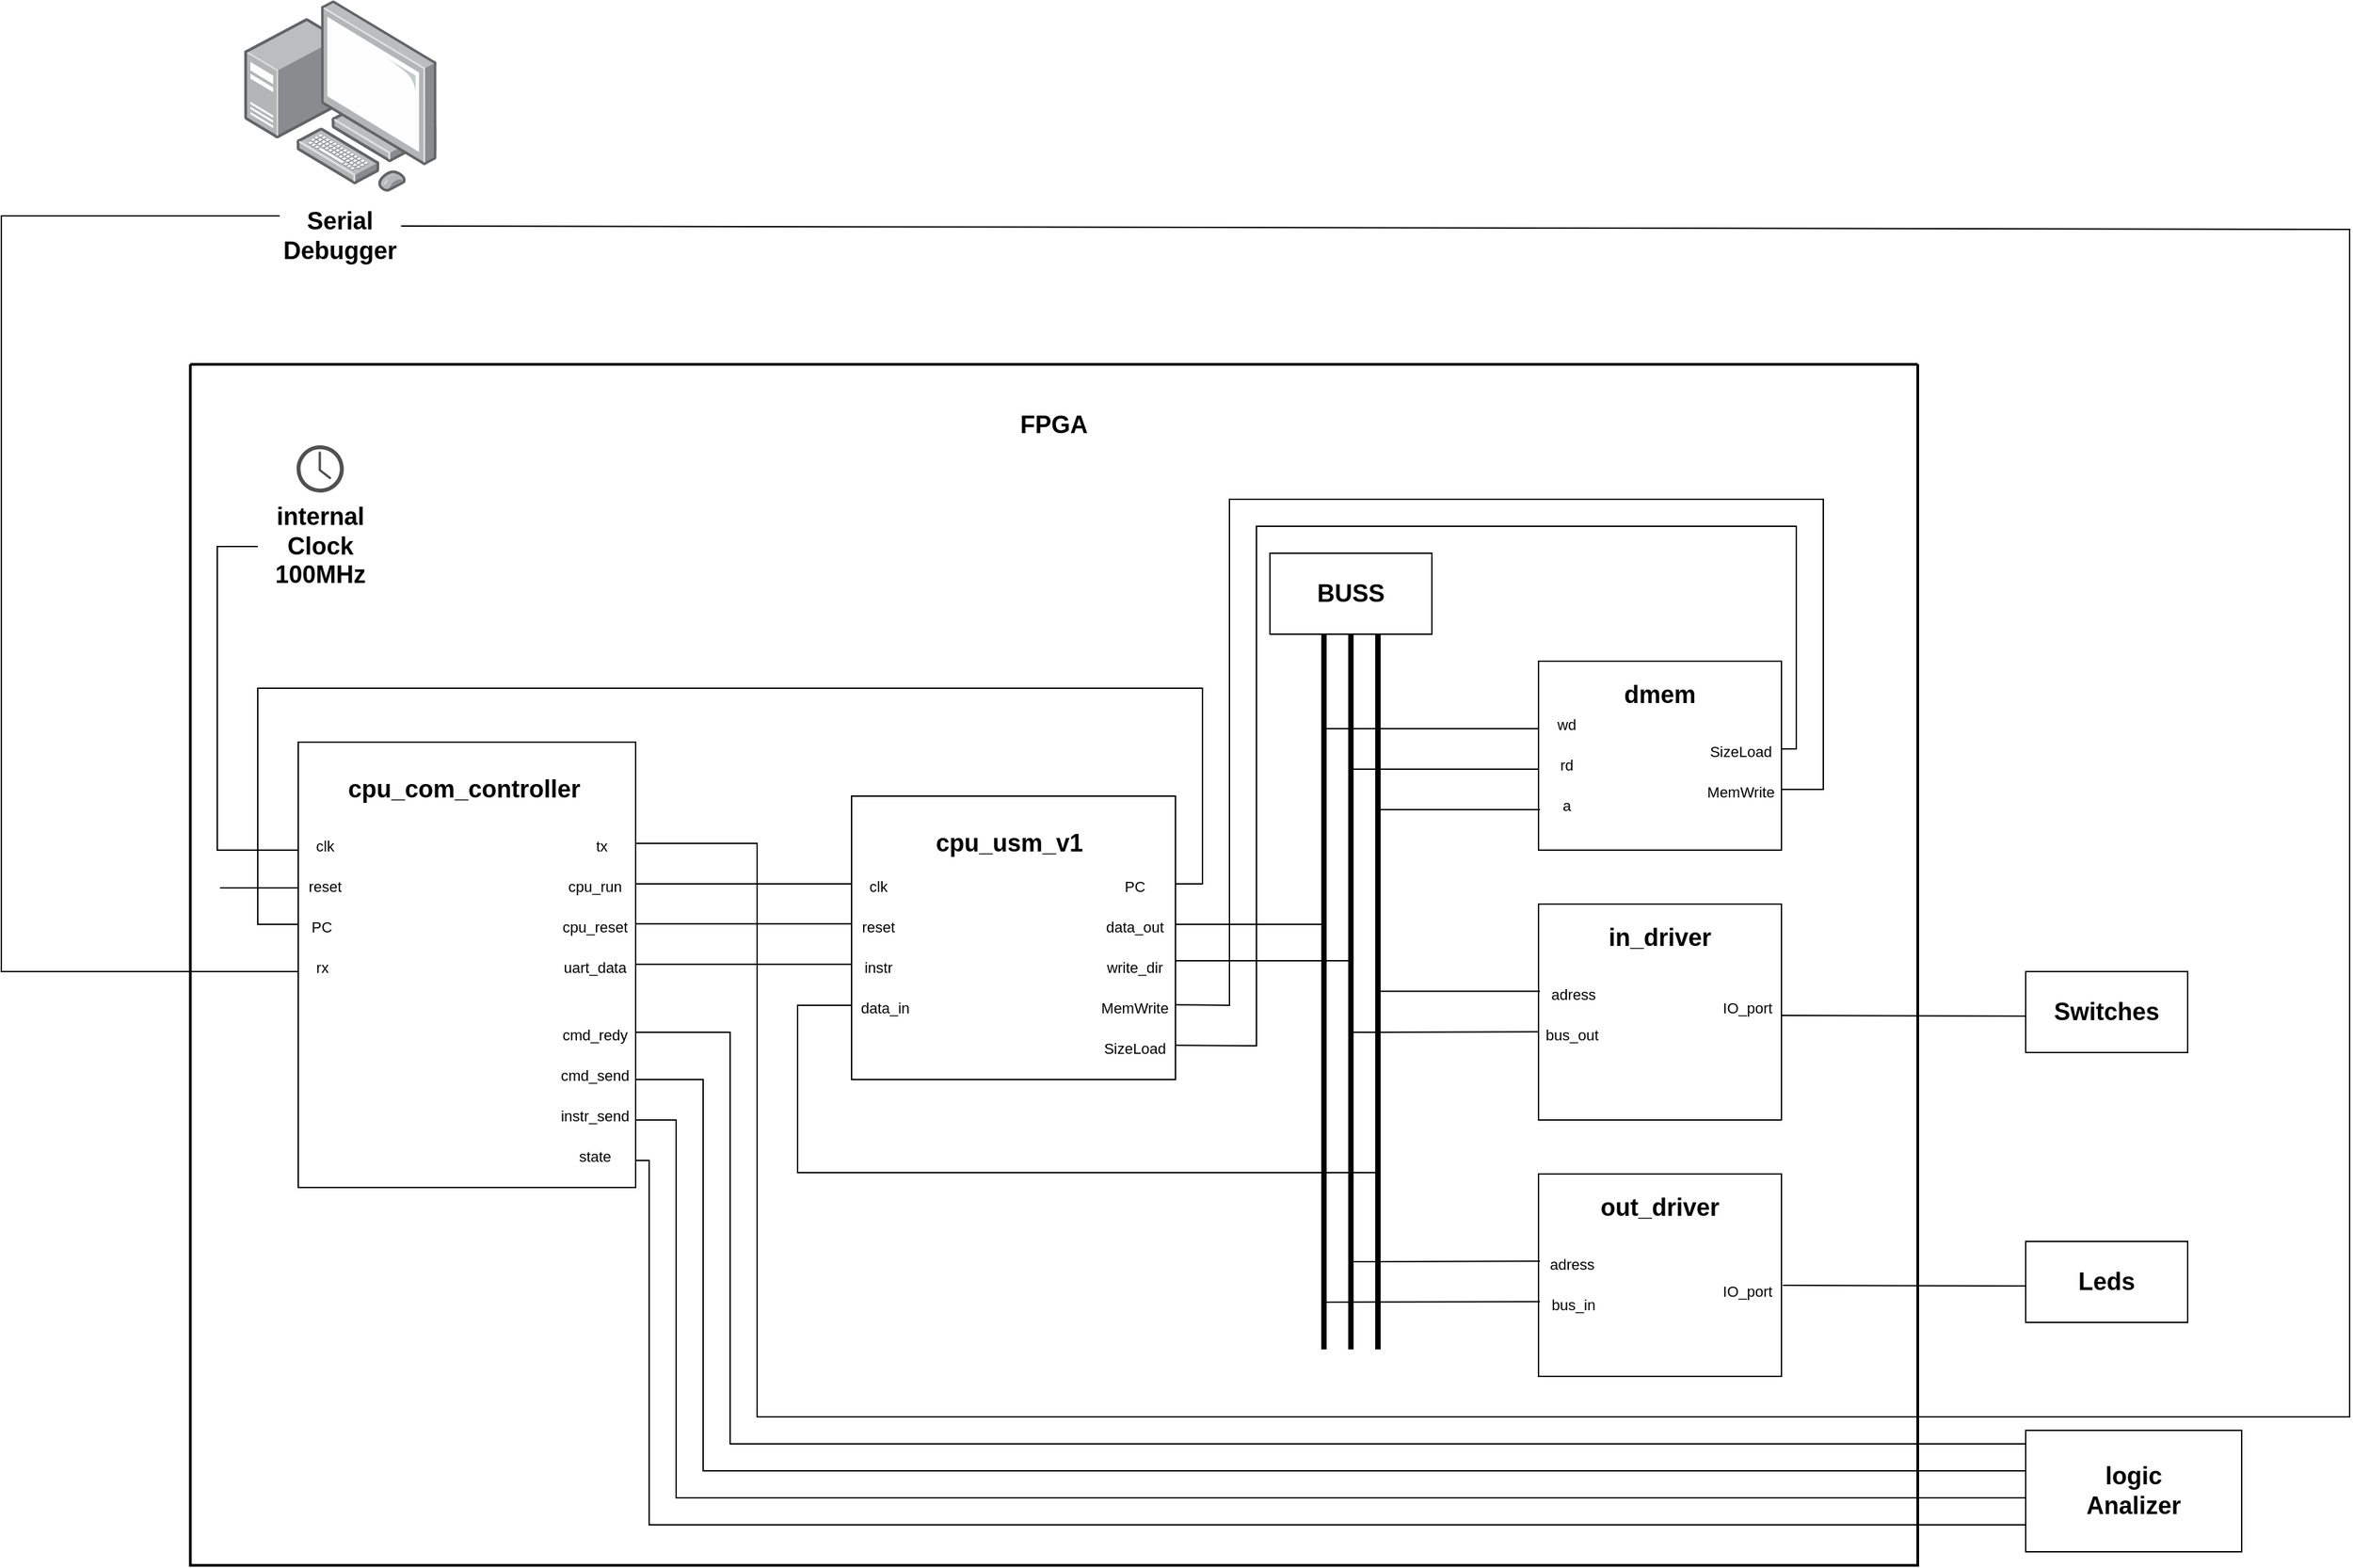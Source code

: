 <mxfile version="16.5.1" type="device"><diagram id="M6NOZf6yJCD9r_OivIEN" name="Página-1"><mxGraphModel dx="4638" dy="2642" grid="0" gridSize="10" guides="1" tooltips="1" connect="1" arrows="1" fold="1" page="0" pageScale="1" pageWidth="827" pageHeight="1169" math="0" shadow="0"><root><mxCell id="0"/><mxCell id="1" parent="0"/><mxCell id="RWvutjg_EybLrKOTfhPq-1" value="" style="rounded=0;whiteSpace=wrap;html=1;" parent="1" vertex="1"><mxGeometry x="-1590" y="-520" width="240" height="210" as="geometry"/></mxCell><mxCell id="RWvutjg_EybLrKOTfhPq-3" value="&lt;font style=&quot;font-size: 18px&quot;&gt;&lt;b&gt;cpu_usm_v1&lt;/b&gt;&lt;/font&gt;" style="text;html=1;strokeColor=none;fillColor=none;align=center;verticalAlign=middle;whiteSpace=wrap;rounded=0;" parent="1" vertex="1"><mxGeometry x="-1518" y="-500" width="90" height="30" as="geometry"/></mxCell><mxCell id="RWvutjg_EybLrKOTfhPq-4" value="&lt;font style=&quot;font-size: 11px&quot;&gt;PC&lt;/font&gt;" style="text;html=1;strokeColor=none;fillColor=none;align=center;verticalAlign=middle;whiteSpace=wrap;rounded=0;fontSize=18;" parent="1" vertex="1"><mxGeometry x="-1410" y="-470" width="60" height="30" as="geometry"/></mxCell><mxCell id="RWvutjg_EybLrKOTfhPq-5" value="&lt;font style=&quot;font-size: 11px&quot;&gt;data_out&lt;/font&gt;" style="text;html=1;strokeColor=none;fillColor=none;align=center;verticalAlign=middle;whiteSpace=wrap;rounded=0;fontSize=18;" parent="1" vertex="1"><mxGeometry x="-1410" y="-440" width="60" height="30" as="geometry"/></mxCell><mxCell id="RWvutjg_EybLrKOTfhPq-6" value="&lt;font style=&quot;font-size: 11px&quot;&gt;clk&lt;/font&gt;" style="text;html=1;strokeColor=none;fillColor=none;align=center;verticalAlign=middle;whiteSpace=wrap;rounded=0;fontSize=18;" parent="1" vertex="1"><mxGeometry x="-1600" y="-470" width="60" height="30" as="geometry"/></mxCell><mxCell id="RWvutjg_EybLrKOTfhPq-7" value="&lt;font style=&quot;font-size: 11px&quot;&gt;reset&lt;/font&gt;" style="text;html=1;strokeColor=none;fillColor=none;align=center;verticalAlign=middle;whiteSpace=wrap;rounded=0;fontSize=18;" parent="1" vertex="1"><mxGeometry x="-1600" y="-440" width="60" height="30" as="geometry"/></mxCell><mxCell id="RWvutjg_EybLrKOTfhPq-8" value="&lt;span style=&quot;font-size: 11px&quot;&gt;instr&lt;/span&gt;" style="text;html=1;strokeColor=none;fillColor=none;align=center;verticalAlign=middle;whiteSpace=wrap;rounded=0;fontSize=18;" parent="1" vertex="1"><mxGeometry x="-1600" y="-410" width="60" height="30" as="geometry"/></mxCell><mxCell id="RWvutjg_EybLrKOTfhPq-9" value="&lt;font style=&quot;font-size: 11px&quot;&gt;data_in&lt;/font&gt;" style="text;html=1;strokeColor=none;fillColor=none;align=center;verticalAlign=middle;whiteSpace=wrap;rounded=0;fontSize=18;" parent="1" vertex="1"><mxGeometry x="-1590" y="-380" width="50" height="30" as="geometry"/></mxCell><mxCell id="RWvutjg_EybLrKOTfhPq-10" value="&lt;font style=&quot;font-size: 11px&quot;&gt;write_dir&lt;/font&gt;" style="text;html=1;strokeColor=none;fillColor=none;align=center;verticalAlign=middle;whiteSpace=wrap;rounded=0;fontSize=18;" parent="1" vertex="1"><mxGeometry x="-1410" y="-410" width="60" height="30" as="geometry"/></mxCell><mxCell id="RWvutjg_EybLrKOTfhPq-11" value="&lt;span style=&quot;font-size: 11px&quot;&gt;MemWrite&lt;/span&gt;" style="text;html=1;strokeColor=none;fillColor=none;align=center;verticalAlign=middle;whiteSpace=wrap;rounded=0;fontSize=18;" parent="1" vertex="1"><mxGeometry x="-1410" y="-380" width="60" height="30" as="geometry"/></mxCell><mxCell id="RWvutjg_EybLrKOTfhPq-12" value="&lt;span style=&quot;font-size: 11px&quot;&gt;SizeLoad&lt;/span&gt;" style="text;html=1;strokeColor=none;fillColor=none;align=center;verticalAlign=middle;whiteSpace=wrap;rounded=0;fontSize=18;" parent="1" vertex="1"><mxGeometry x="-1410" y="-350" width="60" height="30" as="geometry"/></mxCell><mxCell id="RWvutjg_EybLrKOTfhPq-13" value="" style="rounded=0;whiteSpace=wrap;html=1;" parent="1" vertex="1"><mxGeometry x="-2000" y="-560" width="250" height="330" as="geometry"/></mxCell><mxCell id="RWvutjg_EybLrKOTfhPq-14" value="&lt;font style=&quot;font-size: 18px&quot;&gt;&lt;b&gt;cpu_com_controller&lt;/b&gt;&lt;/font&gt;" style="text;html=1;strokeColor=none;fillColor=none;align=center;verticalAlign=middle;whiteSpace=wrap;rounded=0;" parent="1" vertex="1"><mxGeometry x="-1976" y="-540" width="198" height="30" as="geometry"/></mxCell><mxCell id="RWvutjg_EybLrKOTfhPq-15" value="" style="rounded=0;whiteSpace=wrap;html=1;" parent="1" vertex="1"><mxGeometry x="-1081" y="-620" width="180" height="140" as="geometry"/></mxCell><mxCell id="RWvutjg_EybLrKOTfhPq-16" value="&lt;font style=&quot;font-size: 18px&quot;&gt;&lt;b&gt;dmem&lt;/b&gt;&lt;/font&gt;" style="text;html=1;strokeColor=none;fillColor=none;align=center;verticalAlign=middle;whiteSpace=wrap;rounded=0;" parent="1" vertex="1"><mxGeometry x="-1090" y="-610" width="198" height="30" as="geometry"/></mxCell><mxCell id="RWvutjg_EybLrKOTfhPq-17" value="" style="rounded=0;whiteSpace=wrap;html=1;" parent="1" vertex="1"><mxGeometry x="-1081" y="-240" width="180" height="150" as="geometry"/></mxCell><mxCell id="RWvutjg_EybLrKOTfhPq-18" value="&lt;font style=&quot;font-size: 18px&quot;&gt;&lt;b&gt;out_driver&lt;/b&gt;&lt;/font&gt;" style="text;html=1;strokeColor=none;fillColor=none;align=center;verticalAlign=middle;whiteSpace=wrap;rounded=0;" parent="1" vertex="1"><mxGeometry x="-1090" y="-230" width="198" height="30" as="geometry"/></mxCell><mxCell id="RWvutjg_EybLrKOTfhPq-21" value="" style="rounded=0;whiteSpace=wrap;html=1;" parent="1" vertex="1"><mxGeometry x="-1081" y="-440" width="180" height="160" as="geometry"/></mxCell><mxCell id="RWvutjg_EybLrKOTfhPq-22" value="&lt;font style=&quot;font-size: 18px&quot;&gt;&lt;b&gt;in_driver&lt;/b&gt;&lt;/font&gt;" style="text;html=1;strokeColor=none;fillColor=none;align=center;verticalAlign=middle;whiteSpace=wrap;rounded=0;" parent="1" vertex="1"><mxGeometry x="-1090" y="-430" width="198" height="30" as="geometry"/></mxCell><mxCell id="RWvutjg_EybLrKOTfhPq-23" value="&lt;font style=&quot;font-size: 11px&quot;&gt;clk&lt;/font&gt;" style="text;html=1;strokeColor=none;fillColor=none;align=center;verticalAlign=middle;whiteSpace=wrap;rounded=0;fontSize=18;" parent="1" vertex="1"><mxGeometry x="-2010" y="-500" width="60" height="30" as="geometry"/></mxCell><mxCell id="RWvutjg_EybLrKOTfhPq-24" value="&lt;font style=&quot;font-size: 11px&quot;&gt;reset&lt;/font&gt;" style="text;html=1;strokeColor=none;fillColor=none;align=center;verticalAlign=middle;whiteSpace=wrap;rounded=0;fontSize=18;" parent="1" vertex="1"><mxGeometry x="-2010" y="-470" width="60" height="30" as="geometry"/></mxCell><mxCell id="RWvutjg_EybLrKOTfhPq-25" value="&lt;font style=&quot;font-size: 11px&quot;&gt;rx&lt;/font&gt;" style="text;html=1;strokeColor=none;fillColor=none;align=center;verticalAlign=middle;whiteSpace=wrap;rounded=0;fontSize=18;" parent="1" vertex="1"><mxGeometry x="-2012.5" y="-410" width="60" height="30" as="geometry"/></mxCell><mxCell id="RWvutjg_EybLrKOTfhPq-27" value="&lt;font style=&quot;font-size: 11px&quot;&gt;PC&lt;/font&gt;" style="text;html=1;strokeColor=none;fillColor=none;align=center;verticalAlign=middle;whiteSpace=wrap;rounded=0;fontSize=18;" parent="1" vertex="1"><mxGeometry x="-2000" y="-440" width="35" height="30" as="geometry"/></mxCell><mxCell id="RWvutjg_EybLrKOTfhPq-28" value="&lt;font style=&quot;font-size: 11px&quot;&gt;cpu_run&lt;/font&gt;" style="text;html=1;strokeColor=none;fillColor=none;align=center;verticalAlign=middle;whiteSpace=wrap;rounded=0;fontSize=18;" parent="1" vertex="1"><mxGeometry x="-1810" y="-470" width="60" height="30" as="geometry"/></mxCell><mxCell id="RWvutjg_EybLrKOTfhPq-31" value="&lt;font style=&quot;font-size: 11px&quot;&gt;uart_data&lt;/font&gt;" style="text;html=1;strokeColor=none;fillColor=none;align=center;verticalAlign=middle;whiteSpace=wrap;rounded=0;fontSize=18;" parent="1" vertex="1"><mxGeometry x="-1810" y="-410" width="60" height="30" as="geometry"/></mxCell><mxCell id="RWvutjg_EybLrKOTfhPq-33" value="&lt;font style=&quot;font-size: 11px&quot;&gt;cmd_redy&lt;/font&gt;" style="text;html=1;strokeColor=none;fillColor=none;align=center;verticalAlign=middle;whiteSpace=wrap;rounded=0;fontSize=18;" parent="1" vertex="1"><mxGeometry x="-1810" y="-360" width="60" height="30" as="geometry"/></mxCell><mxCell id="RWvutjg_EybLrKOTfhPq-35" value="&lt;font style=&quot;font-size: 11px&quot;&gt;cmd_send&lt;/font&gt;" style="text;html=1;strokeColor=none;fillColor=none;align=center;verticalAlign=middle;whiteSpace=wrap;rounded=0;fontSize=18;" parent="1" vertex="1"><mxGeometry x="-1810" y="-330" width="60" height="30" as="geometry"/></mxCell><mxCell id="RWvutjg_EybLrKOTfhPq-36" value="&lt;font style=&quot;font-size: 11px&quot;&gt;instr_send&lt;/font&gt;" style="text;html=1;strokeColor=none;fillColor=none;align=center;verticalAlign=middle;whiteSpace=wrap;rounded=0;fontSize=18;" parent="1" vertex="1"><mxGeometry x="-1810" y="-300" width="60" height="30" as="geometry"/></mxCell><mxCell id="RWvutjg_EybLrKOTfhPq-37" value="&lt;font style=&quot;font-size: 11px&quot;&gt;state&lt;/font&gt;" style="text;html=1;strokeColor=none;fillColor=none;align=center;verticalAlign=middle;whiteSpace=wrap;rounded=0;fontSize=18;" parent="1" vertex="1"><mxGeometry x="-1810" y="-270" width="60" height="30" as="geometry"/></mxCell><mxCell id="RWvutjg_EybLrKOTfhPq-38" value="" style="endArrow=none;html=1;rounded=0;fontSize=11;entryX=1;entryY=0.5;entryDx=0;entryDy=0;" parent="1" target="RWvutjg_EybLrKOTfhPq-28" edge="1"><mxGeometry width="50" height="50" relative="1" as="geometry"><mxPoint x="-1590" y="-455" as="sourcePoint"/><mxPoint x="-1670" y="-510" as="targetPoint"/></mxGeometry></mxCell><mxCell id="RWvutjg_EybLrKOTfhPq-39" value="" style="endArrow=none;html=1;rounded=0;fontSize=11;exitX=1;exitY=0.5;exitDx=0;exitDy=0;entryX=0;entryY=0.5;entryDx=0;entryDy=0;" parent="1" source="RWvutjg_EybLrKOTfhPq-4" target="RWvutjg_EybLrKOTfhPq-27" edge="1"><mxGeometry width="50" height="50" relative="1" as="geometry"><mxPoint x="-1440" y="-610" as="sourcePoint"/><mxPoint x="-2030" y="-600" as="targetPoint"/><Array as="points"><mxPoint x="-1330" y="-455"/><mxPoint x="-1330" y="-600"/><mxPoint x="-2030" y="-600"/><mxPoint x="-2030" y="-425"/></Array></mxGeometry></mxCell><mxCell id="RWvutjg_EybLrKOTfhPq-40" value="&lt;font style=&quot;font-size: 11px&quot;&gt;cpu_reset&lt;/font&gt;" style="text;html=1;strokeColor=none;fillColor=none;align=center;verticalAlign=middle;whiteSpace=wrap;rounded=0;fontSize=18;" parent="1" vertex="1"><mxGeometry x="-1810" y="-440" width="60" height="30" as="geometry"/></mxCell><mxCell id="RWvutjg_EybLrKOTfhPq-41" value="" style="endArrow=none;html=1;rounded=0;fontSize=11;entryX=1;entryY=0.5;entryDx=0;entryDy=0;" parent="1" edge="1"><mxGeometry width="50" height="50" relative="1" as="geometry"><mxPoint x="-1590" y="-425.42" as="sourcePoint"/><mxPoint x="-1750" y="-425.42" as="targetPoint"/></mxGeometry></mxCell><mxCell id="RWvutjg_EybLrKOTfhPq-42" value="" style="endArrow=none;html=1;rounded=0;fontSize=11;entryX=1;entryY=0.5;entryDx=0;entryDy=0;" parent="1" edge="1"><mxGeometry width="50" height="50" relative="1" as="geometry"><mxPoint x="-1590" y="-395.42" as="sourcePoint"/><mxPoint x="-1750" y="-395.42" as="targetPoint"/></mxGeometry></mxCell><mxCell id="RWvutjg_EybLrKOTfhPq-43" value="" style="endArrow=none;html=1;rounded=0;fontSize=11;strokeWidth=4;" parent="1" edge="1"><mxGeometry width="50" height="50" relative="1" as="geometry"><mxPoint x="-1240" y="-110" as="sourcePoint"/><mxPoint x="-1240" y="-640" as="targetPoint"/></mxGeometry></mxCell><mxCell id="RWvutjg_EybLrKOTfhPq-44" value="" style="endArrow=none;html=1;rounded=0;fontSize=11;entryX=1;entryY=0.5;entryDx=0;entryDy=0;" parent="1" target="RWvutjg_EybLrKOTfhPq-5" edge="1"><mxGeometry width="50" height="50" relative="1" as="geometry"><mxPoint x="-1240" y="-425" as="sourcePoint"/><mxPoint x="-1290" y="-470" as="targetPoint"/></mxGeometry></mxCell><mxCell id="RWvutjg_EybLrKOTfhPq-45" value="" style="endArrow=none;html=1;rounded=0;fontSize=11;strokeWidth=4;" parent="1" edge="1"><mxGeometry width="50" height="50" relative="1" as="geometry"><mxPoint x="-1220" y="-110" as="sourcePoint"/><mxPoint x="-1220" y="-640" as="targetPoint"/></mxGeometry></mxCell><mxCell id="RWvutjg_EybLrKOTfhPq-46" value="" style="endArrow=none;html=1;rounded=0;fontSize=11;strokeWidth=4;" parent="1" edge="1"><mxGeometry width="50" height="50" relative="1" as="geometry"><mxPoint x="-1200" y="-110" as="sourcePoint"/><mxPoint x="-1200" y="-640" as="targetPoint"/></mxGeometry></mxCell><mxCell id="RWvutjg_EybLrKOTfhPq-47" value="" style="endArrow=none;html=1;rounded=0;fontSize=11;entryX=0.991;entryY=0.401;entryDx=0;entryDy=0;entryPerimeter=0;" parent="1" target="RWvutjg_EybLrKOTfhPq-10" edge="1"><mxGeometry width="50" height="50" relative="1" as="geometry"><mxPoint x="-1220" y="-398" as="sourcePoint"/><mxPoint x="-1340" y="-380.83" as="targetPoint"/></mxGeometry></mxCell><mxCell id="RWvutjg_EybLrKOTfhPq-48" value="&lt;font style=&quot;font-size: 11px&quot;&gt;rd&lt;/font&gt;" style="text;html=1;strokeColor=none;fillColor=none;align=center;verticalAlign=middle;whiteSpace=wrap;rounded=0;fontSize=18;" parent="1" vertex="1"><mxGeometry x="-1090" y="-560" width="60" height="30" as="geometry"/></mxCell><mxCell id="RWvutjg_EybLrKOTfhPq-49" value="&lt;font style=&quot;font-size: 11px&quot;&gt;wd&lt;/font&gt;" style="text;html=1;strokeColor=none;fillColor=none;align=center;verticalAlign=middle;whiteSpace=wrap;rounded=0;fontSize=18;" parent="1" vertex="1"><mxGeometry x="-1090" y="-590" width="60" height="30" as="geometry"/></mxCell><mxCell id="RWvutjg_EybLrKOTfhPq-50" value="&lt;font style=&quot;font-size: 11px&quot;&gt;a&lt;/font&gt;" style="text;html=1;strokeColor=none;fillColor=none;align=center;verticalAlign=middle;whiteSpace=wrap;rounded=0;fontSize=18;" parent="1" vertex="1"><mxGeometry x="-1090" y="-530" width="60" height="30" as="geometry"/></mxCell><mxCell id="RWvutjg_EybLrKOTfhPq-51" value="" style="endArrow=none;html=1;rounded=0;fontSize=11;" parent="1" edge="1"><mxGeometry width="50" height="50" relative="1" as="geometry"><mxPoint x="-1081" y="-570" as="sourcePoint"/><mxPoint x="-1240" y="-570" as="targetPoint"/></mxGeometry></mxCell><mxCell id="RWvutjg_EybLrKOTfhPq-52" value="" style="endArrow=none;html=1;rounded=0;fontSize=11;exitX=0.15;exitY=0.667;exitDx=0;exitDy=0;exitPerimeter=0;" parent="1" source="RWvutjg_EybLrKOTfhPq-48" edge="1"><mxGeometry width="50" height="50" relative="1" as="geometry"><mxPoint x="-1081" y="-545.42" as="sourcePoint"/><mxPoint x="-1220" y="-540" as="targetPoint"/></mxGeometry></mxCell><mxCell id="RWvutjg_EybLrKOTfhPq-53" value="" style="rounded=0;whiteSpace=wrap;html=1;" parent="1" vertex="1"><mxGeometry x="-1280" y="-700" width="120" height="60" as="geometry"/></mxCell><mxCell id="RWvutjg_EybLrKOTfhPq-55" value="&lt;font style=&quot;font-size: 18px&quot;&gt;&lt;b&gt;BUSS&lt;/b&gt;&lt;/font&gt;" style="text;html=1;strokeColor=none;fillColor=none;align=center;verticalAlign=middle;whiteSpace=wrap;rounded=0;" parent="1" vertex="1"><mxGeometry x="-1275" y="-685" width="110" height="30" as="geometry"/></mxCell><mxCell id="RWvutjg_EybLrKOTfhPq-56" value="" style="endArrow=none;html=1;rounded=0;fontSize=11;" parent="1" edge="1"><mxGeometry width="50" height="50" relative="1" as="geometry"><mxPoint x="-1080" y="-510" as="sourcePoint"/><mxPoint x="-1200" y="-510" as="targetPoint"/></mxGeometry></mxCell><mxCell id="RWvutjg_EybLrKOTfhPq-57" value="&lt;font style=&quot;font-size: 11px&quot;&gt;adress&lt;/font&gt;" style="text;html=1;strokeColor=none;fillColor=none;align=center;verticalAlign=middle;whiteSpace=wrap;rounded=0;fontSize=18;" parent="1" vertex="1"><mxGeometry x="-1080" y="-390" width="50" height="30" as="geometry"/></mxCell><mxCell id="RWvutjg_EybLrKOTfhPq-58" value="" style="endArrow=none;html=1;rounded=0;fontSize=11;" parent="1" edge="1"><mxGeometry width="50" height="50" relative="1" as="geometry"><mxPoint x="-1080" y="-375.42" as="sourcePoint"/><mxPoint x="-1200" y="-375.42" as="targetPoint"/></mxGeometry></mxCell><mxCell id="RWvutjg_EybLrKOTfhPq-59" value="&lt;font style=&quot;font-size: 11px&quot;&gt;bus_out&lt;/font&gt;" style="text;html=1;strokeColor=none;fillColor=none;align=center;verticalAlign=middle;whiteSpace=wrap;rounded=0;fontSize=18;" parent="1" vertex="1"><mxGeometry x="-1081" y="-360" width="50" height="30" as="geometry"/></mxCell><mxCell id="RWvutjg_EybLrKOTfhPq-60" value="" style="endArrow=none;html=1;rounded=0;fontSize=11;" parent="1" edge="1"><mxGeometry width="50" height="50" relative="1" as="geometry"><mxPoint x="-1081" y="-345.42" as="sourcePoint"/><mxPoint x="-1220" y="-345" as="targetPoint"/></mxGeometry></mxCell><mxCell id="RWvutjg_EybLrKOTfhPq-61" value="&lt;font style=&quot;font-size: 11px&quot;&gt;IO_port&lt;/font&gt;" style="text;html=1;strokeColor=none;fillColor=none;align=center;verticalAlign=middle;whiteSpace=wrap;rounded=0;fontSize=18;" parent="1" vertex="1"><mxGeometry x="-951" y="-380" width="50" height="30" as="geometry"/></mxCell><mxCell id="RWvutjg_EybLrKOTfhPq-65" value="&lt;font style=&quot;font-size: 11px&quot;&gt;adress&lt;/font&gt;" style="text;html=1;strokeColor=none;fillColor=none;align=center;verticalAlign=middle;whiteSpace=wrap;rounded=0;fontSize=18;" parent="1" vertex="1"><mxGeometry x="-1081" y="-190" width="50" height="30" as="geometry"/></mxCell><mxCell id="RWvutjg_EybLrKOTfhPq-66" value="&lt;font style=&quot;font-size: 11px&quot;&gt;bus_in&lt;/font&gt;" style="text;html=1;strokeColor=none;fillColor=none;align=center;verticalAlign=middle;whiteSpace=wrap;rounded=0;fontSize=18;" parent="1" vertex="1"><mxGeometry x="-1080" y="-160" width="50" height="30" as="geometry"/></mxCell><mxCell id="RWvutjg_EybLrKOTfhPq-67" value="" style="endArrow=none;html=1;rounded=0;fontSize=11;" parent="1" edge="1"><mxGeometry width="50" height="50" relative="1" as="geometry"><mxPoint x="-1080" y="-175.4" as="sourcePoint"/><mxPoint x="-1220" y="-175" as="targetPoint"/></mxGeometry></mxCell><mxCell id="RWvutjg_EybLrKOTfhPq-68" value="" style="endArrow=none;html=1;rounded=0;fontSize=11;" parent="1" edge="1"><mxGeometry width="50" height="50" relative="1" as="geometry"><mxPoint x="-1080" y="-145.4" as="sourcePoint"/><mxPoint x="-1240" y="-145" as="targetPoint"/></mxGeometry></mxCell><mxCell id="RWvutjg_EybLrKOTfhPq-70" value="&lt;font style=&quot;font-size: 11px&quot;&gt;IO_port&lt;/font&gt;" style="text;html=1;strokeColor=none;fillColor=none;align=center;verticalAlign=middle;whiteSpace=wrap;rounded=0;fontSize=18;" parent="1" vertex="1"><mxGeometry x="-951" y="-170" width="50" height="30" as="geometry"/></mxCell><mxCell id="RWvutjg_EybLrKOTfhPq-71" value="&lt;font style=&quot;font-size: 11px&quot;&gt;MemWrite&lt;/font&gt;" style="text;html=1;strokeColor=none;fillColor=none;align=center;verticalAlign=middle;whiteSpace=wrap;rounded=0;fontSize=18;" parent="1" vertex="1"><mxGeometry x="-961" y="-540" width="60" height="30" as="geometry"/></mxCell><mxCell id="RWvutjg_EybLrKOTfhPq-72" value="" style="endArrow=none;html=1;rounded=0;fontSize=11;entryX=0.991;entryY=0.401;entryDx=0;entryDy=0;entryPerimeter=0;exitX=1;exitY=0.5;exitDx=0;exitDy=0;" parent="1" source="RWvutjg_EybLrKOTfhPq-71" edge="1"><mxGeometry width="50" height="50" relative="1" as="geometry"><mxPoint x="-890" y="-550" as="sourcePoint"/><mxPoint x="-1350" y="-365.39" as="targetPoint"/><Array as="points"><mxPoint x="-870" y="-525"/><mxPoint x="-870" y="-740"/><mxPoint x="-1310" y="-740"/><mxPoint x="-1310" y="-365"/></Array></mxGeometry></mxCell><mxCell id="RWvutjg_EybLrKOTfhPq-73" value="&lt;font style=&quot;font-size: 11px&quot;&gt;SizeLoad&lt;/font&gt;" style="text;html=1;strokeColor=none;fillColor=none;align=center;verticalAlign=middle;whiteSpace=wrap;rounded=0;fontSize=18;" parent="1" vertex="1"><mxGeometry x="-961" y="-570" width="60" height="30" as="geometry"/></mxCell><mxCell id="RWvutjg_EybLrKOTfhPq-74" value="" style="endArrow=none;html=1;rounded=0;fontSize=11;entryX=1;entryY=0.5;entryDx=0;entryDy=0;exitX=1;exitY=0.5;exitDx=0;exitDy=0;" parent="1" source="RWvutjg_EybLrKOTfhPq-73" edge="1"><mxGeometry width="50" height="50" relative="1" as="geometry"><mxPoint x="-1240" y="-335.42" as="sourcePoint"/><mxPoint x="-1350" y="-335.42" as="targetPoint"/><Array as="points"><mxPoint x="-890" y="-555"/><mxPoint x="-890" y="-720"/><mxPoint x="-1290" y="-720"/><mxPoint x="-1290" y="-335"/></Array></mxGeometry></mxCell><mxCell id="RWvutjg_EybLrKOTfhPq-75" value="" style="endArrow=none;html=1;rounded=0;fontSize=11;entryX=0;entryY=0.5;entryDx=0;entryDy=0;" parent="1" target="RWvutjg_EybLrKOTfhPq-9" edge="1"><mxGeometry width="50" height="50" relative="1" as="geometry"><mxPoint x="-1200" y="-241" as="sourcePoint"/><mxPoint x="-1530" y="-241.25" as="targetPoint"/><Array as="points"><mxPoint x="-1630" y="-241"/><mxPoint x="-1630" y="-365"/></Array></mxGeometry></mxCell><mxCell id="RWvutjg_EybLrKOTfhPq-78" value="" style="swimlane;startSize=0;fontSize=11;strokeWidth=2;" parent="1" vertex="1"><mxGeometry x="-2080" y="-840" width="1280" height="890" as="geometry"/></mxCell><mxCell id="RWvutjg_EybLrKOTfhPq-79" value="&lt;font style=&quot;font-size: 18px&quot;&gt;&lt;b&gt;FPGA&lt;/b&gt;&lt;/font&gt;" style="text;html=1;strokeColor=none;fillColor=none;align=center;verticalAlign=middle;whiteSpace=wrap;rounded=0;" parent="RWvutjg_EybLrKOTfhPq-78" vertex="1"><mxGeometry x="595" y="30" width="90" height="30" as="geometry"/></mxCell><mxCell id="RWvutjg_EybLrKOTfhPq-80" value="" style="endArrow=none;html=1;rounded=0;fontSize=11;" parent="RWvutjg_EybLrKOTfhPq-78" edge="1" target="JpIaY74reM9hzreeYz1B-6"><mxGeometry width="50" height="50" relative="1" as="geometry"><mxPoint x="80" y="360" as="sourcePoint"/><mxPoint x="20" y="360" as="targetPoint"/><Array as="points"><mxPoint x="20" y="360"/><mxPoint x="20" y="135"/></Array></mxGeometry></mxCell><mxCell id="RWvutjg_EybLrKOTfhPq-82" value="" style="endArrow=none;html=1;rounded=0;fontSize=11;entryX=0;entryY=0;entryDx=0;entryDy=0;" parent="RWvutjg_EybLrKOTfhPq-78" edge="1" target="JpIaY74reM9hzreeYz1B-2"><mxGeometry width="50" height="50" relative="1" as="geometry"><mxPoint x="80" y="450" as="sourcePoint"/><mxPoint x="-80" y="450" as="targetPoint"/><Array as="points"><mxPoint x="-140" y="450"/><mxPoint x="-140" y="-110"/></Array></mxGeometry></mxCell><mxCell id="RWvutjg_EybLrKOTfhPq-85" value="" style="endArrow=none;html=1;rounded=0;fontSize=11;entryX=1;entryY=0.5;entryDx=0;entryDy=0;" parent="RWvutjg_EybLrKOTfhPq-78" target="RWvutjg_EybLrKOTfhPq-33" edge="1"><mxGeometry width="50" height="50" relative="1" as="geometry"><mxPoint x="1360" y="800" as="sourcePoint"/><mxPoint x="450" y="830.0" as="targetPoint"/><Array as="points"><mxPoint x="400" y="800"/><mxPoint x="400" y="495"/></Array></mxGeometry></mxCell><mxCell id="RWvutjg_EybLrKOTfhPq-86" value="" style="endArrow=none;html=1;rounded=0;fontSize=11;" parent="RWvutjg_EybLrKOTfhPq-78" edge="1"><mxGeometry width="50" height="50" relative="1" as="geometry"><mxPoint x="1360" y="820" as="sourcePoint"/><mxPoint x="330" y="530" as="targetPoint"/><Array as="points"><mxPoint x="380" y="820"/><mxPoint x="380" y="530"/></Array></mxGeometry></mxCell><mxCell id="RWvutjg_EybLrKOTfhPq-87" value="" style="endArrow=none;html=1;rounded=0;fontSize=11;" parent="RWvutjg_EybLrKOTfhPq-78" edge="1"><mxGeometry width="50" height="50" relative="1" as="geometry"><mxPoint x="1360" y="840" as="sourcePoint"/><mxPoint x="330" y="560" as="targetPoint"/><Array as="points"><mxPoint x="360" y="840"/><mxPoint x="360" y="560"/></Array></mxGeometry></mxCell><mxCell id="RWvutjg_EybLrKOTfhPq-89" value="" style="endArrow=none;html=1;rounded=0;fontSize=11;" parent="RWvutjg_EybLrKOTfhPq-78" edge="1"><mxGeometry width="50" height="50" relative="1" as="geometry"><mxPoint x="1360" y="860" as="sourcePoint"/><mxPoint x="330" y="590" as="targetPoint"/><Array as="points"><mxPoint x="340" y="860"/><mxPoint x="340" y="590"/></Array></mxGeometry></mxCell><mxCell id="RWvutjg_EybLrKOTfhPq-91" value="" style="endArrow=none;html=1;rounded=0;fontSize=11;entryX=1;entryY=0.75;entryDx=0;entryDy=0;" parent="RWvutjg_EybLrKOTfhPq-78" edge="1"><mxGeometry width="50" height="50" relative="1" as="geometry"><mxPoint x="1360" y="683" as="sourcePoint"/><mxPoint x="1180" y="682.5" as="targetPoint"/></mxGeometry></mxCell><mxCell id="RWvutjg_EybLrKOTfhPq-26" value="&lt;font style=&quot;font-size: 11px&quot;&gt;tx&lt;/font&gt;" style="text;html=1;strokeColor=none;fillColor=none;align=center;verticalAlign=middle;whiteSpace=wrap;rounded=0;fontSize=18;" parent="RWvutjg_EybLrKOTfhPq-78" vertex="1"><mxGeometry x="280" y="340" width="50" height="30" as="geometry"/></mxCell><mxCell id="JpIaY74reM9hzreeYz1B-5" value="" style="sketch=0;pointerEvents=1;shadow=0;dashed=0;html=1;strokeColor=none;fillColor=#505050;labelPosition=center;verticalLabelPosition=bottom;verticalAlign=top;outlineConnect=0;align=center;shape=mxgraph.office.concepts.clock;" vertex="1" parent="RWvutjg_EybLrKOTfhPq-78"><mxGeometry x="78.75" y="60" width="35" height="35" as="geometry"/></mxCell><mxCell id="JpIaY74reM9hzreeYz1B-6" value="&lt;font style=&quot;font-size: 18px&quot;&gt;&lt;b&gt;internal Clock 100MHz&lt;/b&gt;&lt;/font&gt;" style="text;html=1;strokeColor=none;fillColor=none;align=center;verticalAlign=middle;whiteSpace=wrap;rounded=0;" vertex="1" parent="RWvutjg_EybLrKOTfhPq-78"><mxGeometry x="50" y="120" width="92.5" height="30" as="geometry"/></mxCell><mxCell id="RWvutjg_EybLrKOTfhPq-90" value="" style="endArrow=none;html=1;rounded=0;fontSize=11;entryX=1;entryY=0.75;entryDx=0;entryDy=0;" parent="1" target="RWvutjg_EybLrKOTfhPq-61" edge="1"><mxGeometry width="50" height="50" relative="1" as="geometry"><mxPoint x="-720" y="-357" as="sourcePoint"/><mxPoint x="-860.0" y="-360.0" as="targetPoint"/></mxGeometry></mxCell><mxCell id="JpIaY74reM9hzreeYz1B-1" value="" style="points=[];aspect=fixed;html=1;align=center;shadow=0;dashed=0;image;image=img/lib/allied_telesis/computer_and_terminals/Personal_Computer_with_Server.svg;" vertex="1" parent="1"><mxGeometry x="-2040" y="-1110" width="142.4" height="142.4" as="geometry"/></mxCell><mxCell id="JpIaY74reM9hzreeYz1B-2" value="&lt;font style=&quot;font-size: 18px&quot;&gt;&lt;b&gt;Serial Debugger&lt;/b&gt;&lt;/font&gt;" style="text;html=1;strokeColor=none;fillColor=none;align=center;verticalAlign=middle;whiteSpace=wrap;rounded=0;" vertex="1" parent="1"><mxGeometry x="-2013.8" y="-950" width="90" height="30" as="geometry"/></mxCell><mxCell id="JpIaY74reM9hzreeYz1B-7" value="" style="rounded=0;whiteSpace=wrap;html=1;" vertex="1" parent="1"><mxGeometry x="-720" y="-390" width="120" height="60" as="geometry"/></mxCell><mxCell id="JpIaY74reM9hzreeYz1B-8" value="&lt;span style=&quot;font-size: 18px&quot;&gt;&lt;b&gt;Switches&lt;/b&gt;&lt;/span&gt;" style="text;html=1;strokeColor=none;fillColor=none;align=center;verticalAlign=middle;whiteSpace=wrap;rounded=0;" vertex="1" parent="1"><mxGeometry x="-715" y="-375" width="110" height="30" as="geometry"/></mxCell><mxCell id="JpIaY74reM9hzreeYz1B-9" value="" style="rounded=0;whiteSpace=wrap;html=1;" vertex="1" parent="1"><mxGeometry x="-720" y="-190" width="120" height="60" as="geometry"/></mxCell><mxCell id="JpIaY74reM9hzreeYz1B-10" value="&lt;span style=&quot;font-size: 18px&quot;&gt;&lt;b&gt;Leds&lt;/b&gt;&lt;/span&gt;" style="text;html=1;strokeColor=none;fillColor=none;align=center;verticalAlign=middle;whiteSpace=wrap;rounded=0;" vertex="1" parent="1"><mxGeometry x="-715" y="-175" width="110" height="30" as="geometry"/></mxCell><mxCell id="RWvutjg_EybLrKOTfhPq-84" value="" style="endArrow=none;html=1;rounded=0;fontSize=11;entryX=1;entryY=0.5;entryDx=0;entryDy=0;exitX=1;exitY=0.25;exitDx=0;exitDy=0;" parent="1" target="RWvutjg_EybLrKOTfhPq-26" edge="1" source="JpIaY74reM9hzreeYz1B-2"><mxGeometry width="50" height="50" relative="1" as="geometry"><mxPoint x="-940" y="-940" as="sourcePoint"/><mxPoint x="-910" y="-40" as="targetPoint"/><Array as="points"><mxPoint x="-480" y="-940"/><mxPoint x="-480" y="-60"/><mxPoint x="-1660" y="-60"/><mxPoint x="-1660" y="-485"/></Array></mxGeometry></mxCell><mxCell id="JpIaY74reM9hzreeYz1B-11" value="" style="rounded=0;whiteSpace=wrap;html=1;" vertex="1" parent="1"><mxGeometry x="-720" y="-50" width="160" height="90" as="geometry"/></mxCell><mxCell id="JpIaY74reM9hzreeYz1B-12" value="&lt;span style=&quot;font-size: 18px&quot;&gt;&lt;b&gt;logic Analizer&lt;/b&gt;&lt;/span&gt;" style="text;html=1;strokeColor=none;fillColor=none;align=center;verticalAlign=middle;whiteSpace=wrap;rounded=0;" vertex="1" parent="1"><mxGeometry x="-695" y="-20" width="110" height="30" as="geometry"/></mxCell><mxCell id="JpIaY74reM9hzreeYz1B-13" value="" style="endArrow=none;html=1;rounded=0;fontSize=11;" edge="1" parent="1"><mxGeometry width="50" height="50" relative="1" as="geometry"><mxPoint x="-2000" y="-452" as="sourcePoint"/><mxPoint x="-2058" y="-452" as="targetPoint"/></mxGeometry></mxCell></root></mxGraphModel></diagram></mxfile>